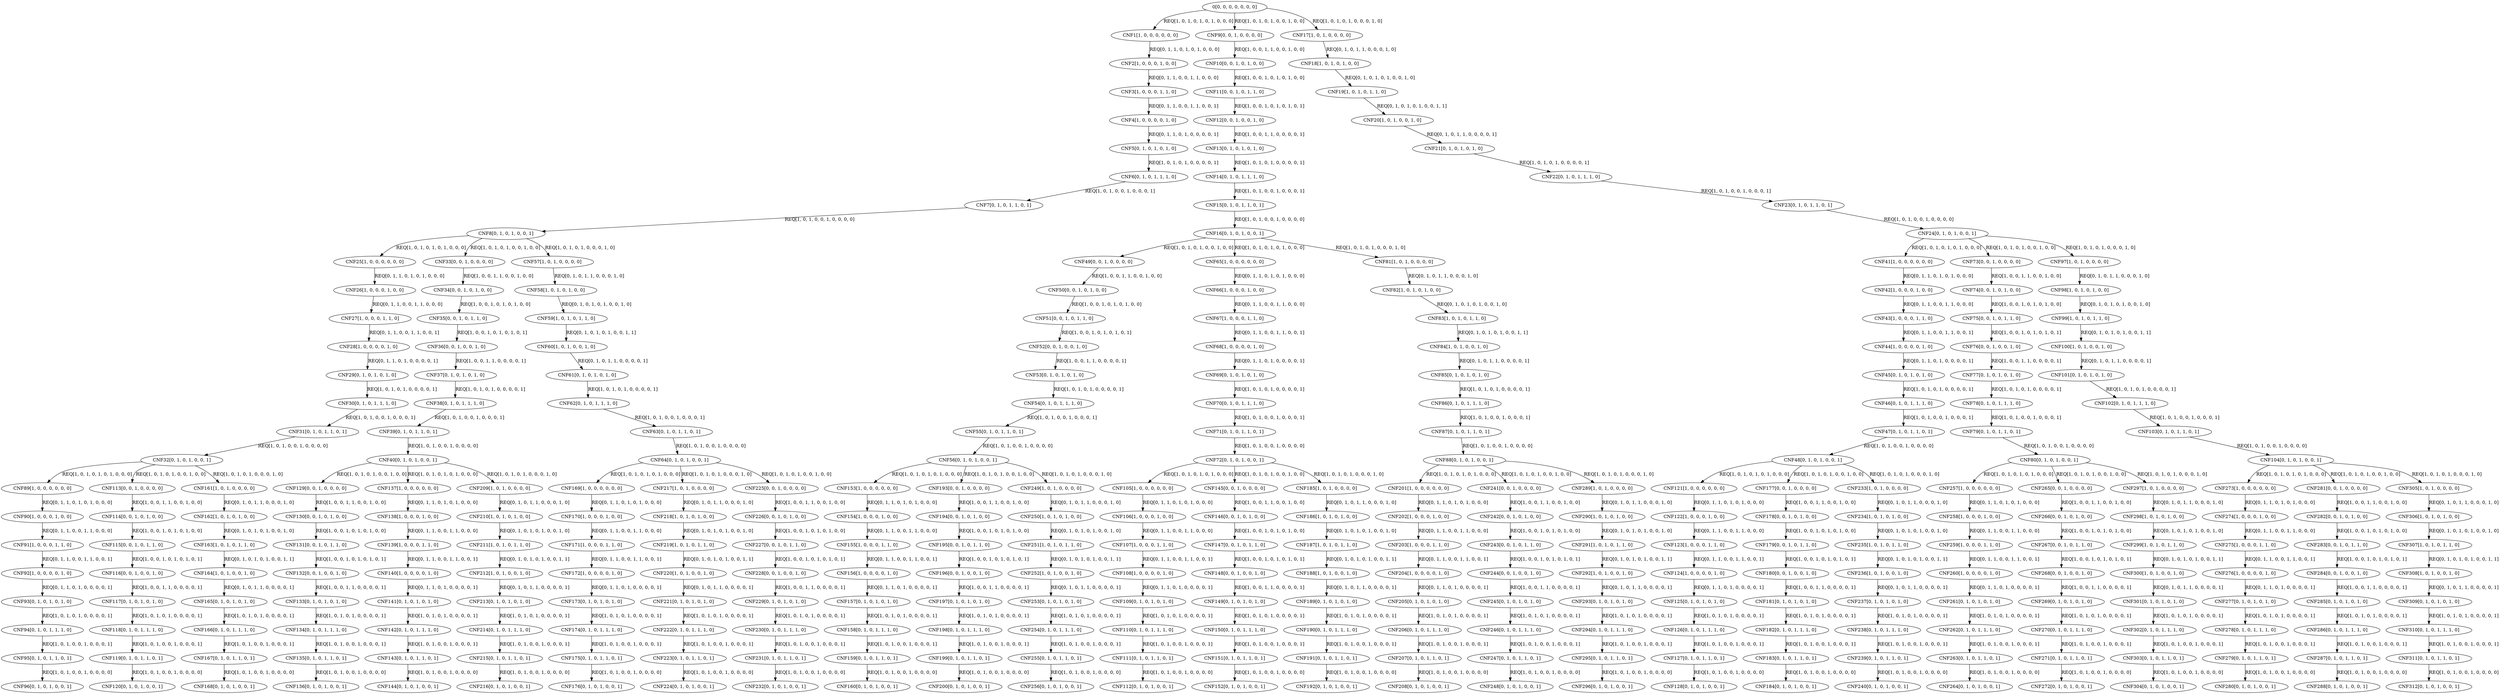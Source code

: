 digraph t {
root [label = "0[0, 0, 0, 0, 0, 0, 0]"];
CNF1 [label = "CNF1[1, 0, 0, 0, 0, 0, 0]"];
CNF2 [label = "CNF2[1, 0, 0, 0, 1, 0, 0]"];
CNF3 [label = "CNF3[1, 0, 0, 0, 1, 1, 0]"];
CNF4 [label = "CNF4[1, 0, 0, 0, 0, 1, 0]"];
CNF5 [label = "CNF5[0, 1, 0, 1, 0, 1, 0]"];
CNF6 [label = "CNF6[0, 1, 0, 1, 1, 1, 0]"];
CNF7 [label = "CNF7[0, 1, 0, 1, 1, 0, 1]"];
CNF8 [label = "CNF8[0, 1, 0, 1, 0, 0, 1]"];
CNF9 [label = "CNF9[0, 0, 1, 0, 0, 0, 0]"];
CNF10 [label = "CNF10[0, 0, 1, 0, 1, 0, 0]"];
CNF11 [label = "CNF11[0, 0, 1, 0, 1, 1, 0]"];
CNF12 [label = "CNF12[0, 0, 1, 0, 0, 1, 0]"];
CNF13 [label = "CNF13[0, 1, 0, 1, 0, 1, 0]"];
CNF14 [label = "CNF14[0, 1, 0, 1, 1, 1, 0]"];
CNF15 [label = "CNF15[0, 1, 0, 1, 1, 0, 1]"];
CNF16 [label = "CNF16[0, 1, 0, 1, 0, 0, 1]"];
CNF17 [label = "CNF17[1, 0, 1, 0, 0, 0, 0]"];
CNF18 [label = "CNF18[1, 0, 1, 0, 1, 0, 0]"];
CNF19 [label = "CNF19[1, 0, 1, 0, 1, 1, 0]"];
CNF20 [label = "CNF20[1, 0, 1, 0, 0, 1, 0]"];
CNF21 [label = "CNF21[0, 1, 0, 1, 0, 1, 0]"];
CNF22 [label = "CNF22[0, 1, 0, 1, 1, 1, 0]"];
CNF23 [label = "CNF23[0, 1, 0, 1, 1, 0, 1]"];
CNF24 [label = "CNF24[0, 1, 0, 1, 0, 0, 1]"];
CNF25 [label = "CNF25[1, 0, 0, 0, 0, 0, 0]"];
CNF26 [label = "CNF26[1, 0, 0, 0, 1, 0, 0]"];
CNF27 [label = "CNF27[1, 0, 0, 0, 1, 1, 0]"];
CNF28 [label = "CNF28[1, 0, 0, 0, 0, 1, 0]"];
CNF29 [label = "CNF29[0, 1, 0, 1, 0, 1, 0]"];
CNF30 [label = "CNF30[0, 1, 0, 1, 1, 1, 0]"];
CNF31 [label = "CNF31[0, 1, 0, 1, 1, 0, 1]"];
CNF32 [label = "CNF32[0, 1, 0, 1, 0, 0, 1]"];
CNF33 [label = "CNF33[0, 0, 1, 0, 0, 0, 0]"];
CNF34 [label = "CNF34[0, 0, 1, 0, 1, 0, 0]"];
CNF35 [label = "CNF35[0, 0, 1, 0, 1, 1, 0]"];
CNF36 [label = "CNF36[0, 0, 1, 0, 0, 1, 0]"];
CNF37 [label = "CNF37[0, 1, 0, 1, 0, 1, 0]"];
CNF38 [label = "CNF38[0, 1, 0, 1, 1, 1, 0]"];
CNF39 [label = "CNF39[0, 1, 0, 1, 1, 0, 1]"];
CNF40 [label = "CNF40[0, 1, 0, 1, 0, 0, 1]"];
CNF41 [label = "CNF41[1, 0, 0, 0, 0, 0, 0]"];
CNF42 [label = "CNF42[1, 0, 0, 0, 1, 0, 0]"];
CNF43 [label = "CNF43[1, 0, 0, 0, 1, 1, 0]"];
CNF44 [label = "CNF44[1, 0, 0, 0, 0, 1, 0]"];
CNF45 [label = "CNF45[0, 1, 0, 1, 0, 1, 0]"];
CNF46 [label = "CNF46[0, 1, 0, 1, 1, 1, 0]"];
CNF47 [label = "CNF47[0, 1, 0, 1, 1, 0, 1]"];
CNF48 [label = "CNF48[0, 1, 0, 1, 0, 0, 1]"];
CNF49 [label = "CNF49[0, 0, 1, 0, 0, 0, 0]"];
CNF50 [label = "CNF50[0, 0, 1, 0, 1, 0, 0]"];
CNF51 [label = "CNF51[0, 0, 1, 0, 1, 1, 0]"];
CNF52 [label = "CNF52[0, 0, 1, 0, 0, 1, 0]"];
CNF53 [label = "CNF53[0, 1, 0, 1, 0, 1, 0]"];
CNF54 [label = "CNF54[0, 1, 0, 1, 1, 1, 0]"];
CNF55 [label = "CNF55[0, 1, 0, 1, 1, 0, 1]"];
CNF56 [label = "CNF56[0, 1, 0, 1, 0, 0, 1]"];
CNF57 [label = "CNF57[1, 0, 1, 0, 0, 0, 0]"];
CNF58 [label = "CNF58[1, 0, 1, 0, 1, 0, 0]"];
CNF59 [label = "CNF59[1, 0, 1, 0, 1, 1, 0]"];
CNF60 [label = "CNF60[1, 0, 1, 0, 0, 1, 0]"];
CNF61 [label = "CNF61[0, 1, 0, 1, 0, 1, 0]"];
CNF62 [label = "CNF62[0, 1, 0, 1, 1, 1, 0]"];
CNF63 [label = "CNF63[0, 1, 0, 1, 1, 0, 1]"];
CNF64 [label = "CNF64[0, 1, 0, 1, 0, 0, 1]"];
CNF65 [label = "CNF65[1, 0, 0, 0, 0, 0, 0]"];
CNF66 [label = "CNF66[1, 0, 0, 0, 1, 0, 0]"];
CNF67 [label = "CNF67[1, 0, 0, 0, 1, 1, 0]"];
CNF68 [label = "CNF68[1, 0, 0, 0, 0, 1, 0]"];
CNF69 [label = "CNF69[0, 1, 0, 1, 0, 1, 0]"];
CNF70 [label = "CNF70[0, 1, 0, 1, 1, 1, 0]"];
CNF71 [label = "CNF71[0, 1, 0, 1, 1, 0, 1]"];
CNF72 [label = "CNF72[0, 1, 0, 1, 0, 0, 1]"];
CNF73 [label = "CNF73[0, 0, 1, 0, 0, 0, 0]"];
CNF74 [label = "CNF74[0, 0, 1, 0, 1, 0, 0]"];
CNF75 [label = "CNF75[0, 0, 1, 0, 1, 1, 0]"];
CNF76 [label = "CNF76[0, 0, 1, 0, 0, 1, 0]"];
CNF77 [label = "CNF77[0, 1, 0, 1, 0, 1, 0]"];
CNF78 [label = "CNF78[0, 1, 0, 1, 1, 1, 0]"];
CNF79 [label = "CNF79[0, 1, 0, 1, 1, 0, 1]"];
CNF80 [label = "CNF80[0, 1, 0, 1, 0, 0, 1]"];
CNF81 [label = "CNF81[1, 0, 1, 0, 0, 0, 0]"];
CNF82 [label = "CNF82[1, 0, 1, 0, 1, 0, 0]"];
CNF83 [label = "CNF83[1, 0, 1, 0, 1, 1, 0]"];
CNF84 [label = "CNF84[1, 0, 1, 0, 0, 1, 0]"];
CNF85 [label = "CNF85[0, 1, 0, 1, 0, 1, 0]"];
CNF86 [label = "CNF86[0, 1, 0, 1, 1, 1, 0]"];
CNF87 [label = "CNF87[0, 1, 0, 1, 1, 0, 1]"];
CNF88 [label = "CNF88[0, 1, 0, 1, 0, 0, 1]"];
CNF89 [label = "CNF89[1, 0, 0, 0, 0, 0, 0]"];
CNF90 [label = "CNF90[1, 0, 0, 0, 1, 0, 0]"];
CNF91 [label = "CNF91[1, 0, 0, 0, 1, 1, 0]"];
CNF92 [label = "CNF92[1, 0, 0, 0, 0, 1, 0]"];
CNF93 [label = "CNF93[0, 1, 0, 1, 0, 1, 0]"];
CNF94 [label = "CNF94[0, 1, 0, 1, 1, 1, 0]"];
CNF95 [label = "CNF95[0, 1, 0, 1, 1, 0, 1]"];
CNF96 [label = "CNF96[0, 1, 0, 1, 0, 0, 1]"];
CNF97 [label = "CNF97[1, 0, 1, 0, 0, 0, 0]"];
CNF98 [label = "CNF98[1, 0, 1, 0, 1, 0, 0]"];
CNF99 [label = "CNF99[1, 0, 1, 0, 1, 1, 0]"];
CNF100 [label = "CNF100[1, 0, 1, 0, 0, 1, 0]"];
CNF101 [label = "CNF101[0, 1, 0, 1, 0, 1, 0]"];
CNF102 [label = "CNF102[0, 1, 0, 1, 1, 1, 0]"];
CNF103 [label = "CNF103[0, 1, 0, 1, 1, 0, 1]"];
CNF104 [label = "CNF104[0, 1, 0, 1, 0, 0, 1]"];
CNF105 [label = "CNF105[1, 0, 0, 0, 0, 0, 0]"];
CNF106 [label = "CNF106[1, 0, 0, 0, 1, 0, 0]"];
CNF107 [label = "CNF107[1, 0, 0, 0, 1, 1, 0]"];
CNF108 [label = "CNF108[1, 0, 0, 0, 0, 1, 0]"];
CNF109 [label = "CNF109[0, 1, 0, 1, 0, 1, 0]"];
CNF110 [label = "CNF110[0, 1, 0, 1, 1, 1, 0]"];
CNF111 [label = "CNF111[0, 1, 0, 1, 1, 0, 1]"];
CNF112 [label = "CNF112[0, 1, 0, 1, 0, 0, 1]"];
CNF113 [label = "CNF113[0, 0, 1, 0, 0, 0, 0]"];
CNF114 [label = "CNF114[0, 0, 1, 0, 1, 0, 0]"];
CNF115 [label = "CNF115[0, 0, 1, 0, 1, 1, 0]"];
CNF116 [label = "CNF116[0, 0, 1, 0, 0, 1, 0]"];
CNF117 [label = "CNF117[0, 1, 0, 1, 0, 1, 0]"];
CNF118 [label = "CNF118[0, 1, 0, 1, 1, 1, 0]"];
CNF119 [label = "CNF119[0, 1, 0, 1, 1, 0, 1]"];
CNF120 [label = "CNF120[0, 1, 0, 1, 0, 0, 1]"];
CNF121 [label = "CNF121[1, 0, 0, 0, 0, 0, 0]"];
CNF122 [label = "CNF122[1, 0, 0, 0, 1, 0, 0]"];
CNF123 [label = "CNF123[1, 0, 0, 0, 1, 1, 0]"];
CNF124 [label = "CNF124[1, 0, 0, 0, 0, 1, 0]"];
CNF125 [label = "CNF125[0, 1, 0, 1, 0, 1, 0]"];
CNF126 [label = "CNF126[0, 1, 0, 1, 1, 1, 0]"];
CNF127 [label = "CNF127[0, 1, 0, 1, 1, 0, 1]"];
CNF128 [label = "CNF128[0, 1, 0, 1, 0, 0, 1]"];
CNF129 [label = "CNF129[0, 0, 1, 0, 0, 0, 0]"];
CNF130 [label = "CNF130[0, 0, 1, 0, 1, 0, 0]"];
CNF131 [label = "CNF131[0, 0, 1, 0, 1, 1, 0]"];
CNF132 [label = "CNF132[0, 0, 1, 0, 0, 1, 0]"];
CNF133 [label = "CNF133[0, 1, 0, 1, 0, 1, 0]"];
CNF134 [label = "CNF134[0, 1, 0, 1, 1, 1, 0]"];
CNF135 [label = "CNF135[0, 1, 0, 1, 1, 0, 1]"];
CNF136 [label = "CNF136[0, 1, 0, 1, 0, 0, 1]"];
CNF137 [label = "CNF137[1, 0, 0, 0, 0, 0, 0]"];
CNF138 [label = "CNF138[1, 0, 0, 0, 1, 0, 0]"];
CNF139 [label = "CNF139[1, 0, 0, 0, 1, 1, 0]"];
CNF140 [label = "CNF140[1, 0, 0, 0, 0, 1, 0]"];
CNF141 [label = "CNF141[0, 1, 0, 1, 0, 1, 0]"];
CNF142 [label = "CNF142[0, 1, 0, 1, 1, 1, 0]"];
CNF143 [label = "CNF143[0, 1, 0, 1, 1, 0, 1]"];
CNF144 [label = "CNF144[0, 1, 0, 1, 0, 0, 1]"];
CNF145 [label = "CNF145[0, 0, 1, 0, 0, 0, 0]"];
CNF146 [label = "CNF146[0, 0, 1, 0, 1, 0, 0]"];
CNF147 [label = "CNF147[0, 0, 1, 0, 1, 1, 0]"];
CNF148 [label = "CNF148[0, 0, 1, 0, 0, 1, 0]"];
CNF149 [label = "CNF149[0, 1, 0, 1, 0, 1, 0]"];
CNF150 [label = "CNF150[0, 1, 0, 1, 1, 1, 0]"];
CNF151 [label = "CNF151[0, 1, 0, 1, 1, 0, 1]"];
CNF152 [label = "CNF152[0, 1, 0, 1, 0, 0, 1]"];
CNF153 [label = "CNF153[1, 0, 0, 0, 0, 0, 0]"];
CNF154 [label = "CNF154[1, 0, 0, 0, 1, 0, 0]"];
CNF155 [label = "CNF155[1, 0, 0, 0, 1, 1, 0]"];
CNF156 [label = "CNF156[1, 0, 0, 0, 0, 1, 0]"];
CNF157 [label = "CNF157[0, 1, 0, 1, 0, 1, 0]"];
CNF158 [label = "CNF158[0, 1, 0, 1, 1, 1, 0]"];
CNF159 [label = "CNF159[0, 1, 0, 1, 1, 0, 1]"];
CNF160 [label = "CNF160[0, 1, 0, 1, 0, 0, 1]"];
CNF161 [label = "CNF161[1, 0, 1, 0, 0, 0, 0]"];
CNF162 [label = "CNF162[1, 0, 1, 0, 1, 0, 0]"];
CNF163 [label = "CNF163[1, 0, 1, 0, 1, 1, 0]"];
CNF164 [label = "CNF164[1, 0, 1, 0, 0, 1, 0]"];
CNF165 [label = "CNF165[0, 1, 0, 1, 0, 1, 0]"];
CNF166 [label = "CNF166[0, 1, 0, 1, 1, 1, 0]"];
CNF167 [label = "CNF167[0, 1, 0, 1, 1, 0, 1]"];
CNF168 [label = "CNF168[0, 1, 0, 1, 0, 0, 1]"];
CNF169 [label = "CNF169[1, 0, 0, 0, 0, 0, 0]"];
CNF170 [label = "CNF170[1, 0, 0, 0, 1, 0, 0]"];
CNF171 [label = "CNF171[1, 0, 0, 0, 1, 1, 0]"];
CNF172 [label = "CNF172[1, 0, 0, 0, 0, 1, 0]"];
CNF173 [label = "CNF173[0, 1, 0, 1, 0, 1, 0]"];
CNF174 [label = "CNF174[0, 1, 0, 1, 1, 1, 0]"];
CNF175 [label = "CNF175[0, 1, 0, 1, 1, 0, 1]"];
CNF176 [label = "CNF176[0, 1, 0, 1, 0, 0, 1]"];
CNF177 [label = "CNF177[0, 0, 1, 0, 0, 0, 0]"];
CNF178 [label = "CNF178[0, 0, 1, 0, 1, 0, 0]"];
CNF179 [label = "CNF179[0, 0, 1, 0, 1, 1, 0]"];
CNF180 [label = "CNF180[0, 0, 1, 0, 0, 1, 0]"];
CNF181 [label = "CNF181[0, 1, 0, 1, 0, 1, 0]"];
CNF182 [label = "CNF182[0, 1, 0, 1, 1, 1, 0]"];
CNF183 [label = "CNF183[0, 1, 0, 1, 1, 0, 1]"];
CNF184 [label = "CNF184[0, 1, 0, 1, 0, 0, 1]"];
CNF185 [label = "CNF185[1, 0, 1, 0, 0, 0, 0]"];
CNF186 [label = "CNF186[1, 0, 1, 0, 1, 0, 0]"];
CNF187 [label = "CNF187[1, 0, 1, 0, 1, 1, 0]"];
CNF188 [label = "CNF188[1, 0, 1, 0, 0, 1, 0]"];
CNF189 [label = "CNF189[0, 1, 0, 1, 0, 1, 0]"];
CNF190 [label = "CNF190[0, 1, 0, 1, 1, 1, 0]"];
CNF191 [label = "CNF191[0, 1, 0, 1, 1, 0, 1]"];
CNF192 [label = "CNF192[0, 1, 0, 1, 0, 0, 1]"];
CNF193 [label = "CNF193[0, 0, 1, 0, 0, 0, 0]"];
CNF194 [label = "CNF194[0, 0, 1, 0, 1, 0, 0]"];
CNF195 [label = "CNF195[0, 0, 1, 0, 1, 1, 0]"];
CNF196 [label = "CNF196[0, 0, 1, 0, 0, 1, 0]"];
CNF197 [label = "CNF197[0, 1, 0, 1, 0, 1, 0]"];
CNF198 [label = "CNF198[0, 1, 0, 1, 1, 1, 0]"];
CNF199 [label = "CNF199[0, 1, 0, 1, 1, 0, 1]"];
CNF200 [label = "CNF200[0, 1, 0, 1, 0, 0, 1]"];
CNF201 [label = "CNF201[1, 0, 0, 0, 0, 0, 0]"];
CNF202 [label = "CNF202[1, 0, 0, 0, 1, 0, 0]"];
CNF203 [label = "CNF203[1, 0, 0, 0, 1, 1, 0]"];
CNF204 [label = "CNF204[1, 0, 0, 0, 0, 1, 0]"];
CNF205 [label = "CNF205[0, 1, 0, 1, 0, 1, 0]"];
CNF206 [label = "CNF206[0, 1, 0, 1, 1, 1, 0]"];
CNF207 [label = "CNF207[0, 1, 0, 1, 1, 0, 1]"];
CNF208 [label = "CNF208[0, 1, 0, 1, 0, 0, 1]"];
CNF209 [label = "CNF209[1, 0, 1, 0, 0, 0, 0]"];
CNF210 [label = "CNF210[1, 0, 1, 0, 1, 0, 0]"];
CNF211 [label = "CNF211[1, 0, 1, 0, 1, 1, 0]"];
CNF212 [label = "CNF212[1, 0, 1, 0, 0, 1, 0]"];
CNF213 [label = "CNF213[0, 1, 0, 1, 0, 1, 0]"];
CNF214 [label = "CNF214[0, 1, 0, 1, 1, 1, 0]"];
CNF215 [label = "CNF215[0, 1, 0, 1, 1, 0, 1]"];
CNF216 [label = "CNF216[0, 1, 0, 1, 0, 0, 1]"];
CNF217 [label = "CNF217[1, 0, 1, 0, 0, 0, 0]"];
CNF218 [label = "CNF218[1, 0, 1, 0, 1, 0, 0]"];
CNF219 [label = "CNF219[1, 0, 1, 0, 1, 1, 0]"];
CNF220 [label = "CNF220[1, 0, 1, 0, 0, 1, 0]"];
CNF221 [label = "CNF221[0, 1, 0, 1, 0, 1, 0]"];
CNF222 [label = "CNF222[0, 1, 0, 1, 1, 1, 0]"];
CNF223 [label = "CNF223[0, 1, 0, 1, 1, 0, 1]"];
CNF224 [label = "CNF224[0, 1, 0, 1, 0, 0, 1]"];
CNF225 [label = "CNF225[0, 0, 1, 0, 0, 0, 0]"];
CNF226 [label = "CNF226[0, 0, 1, 0, 1, 0, 0]"];
CNF227 [label = "CNF227[0, 0, 1, 0, 1, 1, 0]"];
CNF228 [label = "CNF228[0, 0, 1, 0, 0, 1, 0]"];
CNF229 [label = "CNF229[0, 1, 0, 1, 0, 1, 0]"];
CNF230 [label = "CNF230[0, 1, 0, 1, 1, 1, 0]"];
CNF231 [label = "CNF231[0, 1, 0, 1, 1, 0, 1]"];
CNF232 [label = "CNF232[0, 1, 0, 1, 0, 0, 1]"];
CNF233 [label = "CNF233[1, 0, 1, 0, 0, 0, 0]"];
CNF234 [label = "CNF234[1, 0, 1, 0, 1, 0, 0]"];
CNF235 [label = "CNF235[1, 0, 1, 0, 1, 1, 0]"];
CNF236 [label = "CNF236[1, 0, 1, 0, 0, 1, 0]"];
CNF237 [label = "CNF237[0, 1, 0, 1, 0, 1, 0]"];
CNF238 [label = "CNF238[0, 1, 0, 1, 1, 1, 0]"];
CNF239 [label = "CNF239[0, 1, 0, 1, 1, 0, 1]"];
CNF240 [label = "CNF240[0, 1, 0, 1, 0, 0, 1]"];
CNF241 [label = "CNF241[0, 0, 1, 0, 0, 0, 0]"];
CNF242 [label = "CNF242[0, 0, 1, 0, 1, 0, 0]"];
CNF243 [label = "CNF243[0, 0, 1, 0, 1, 1, 0]"];
CNF244 [label = "CNF244[0, 0, 1, 0, 0, 1, 0]"];
CNF245 [label = "CNF245[0, 1, 0, 1, 0, 1, 0]"];
CNF246 [label = "CNF246[0, 1, 0, 1, 1, 1, 0]"];
CNF247 [label = "CNF247[0, 1, 0, 1, 1, 0, 1]"];
CNF248 [label = "CNF248[0, 1, 0, 1, 0, 0, 1]"];
CNF249 [label = "CNF249[1, 0, 1, 0, 0, 0, 0]"];
CNF250 [label = "CNF250[1, 0, 1, 0, 1, 0, 0]"];
CNF251 [label = "CNF251[1, 0, 1, 0, 1, 1, 0]"];
CNF252 [label = "CNF252[1, 0, 1, 0, 0, 1, 0]"];
CNF253 [label = "CNF253[0, 1, 0, 1, 0, 1, 0]"];
CNF254 [label = "CNF254[0, 1, 0, 1, 1, 1, 0]"];
CNF255 [label = "CNF255[0, 1, 0, 1, 1, 0, 1]"];
CNF256 [label = "CNF256[0, 1, 0, 1, 0, 0, 1]"];
CNF257 [label = "CNF257[1, 0, 0, 0, 0, 0, 0]"];
CNF258 [label = "CNF258[1, 0, 0, 0, 1, 0, 0]"];
CNF259 [label = "CNF259[1, 0, 0, 0, 1, 1, 0]"];
CNF260 [label = "CNF260[1, 0, 0, 0, 0, 1, 0]"];
CNF261 [label = "CNF261[0, 1, 0, 1, 0, 1, 0]"];
CNF262 [label = "CNF262[0, 1, 0, 1, 1, 1, 0]"];
CNF263 [label = "CNF263[0, 1, 0, 1, 1, 0, 1]"];
CNF264 [label = "CNF264[0, 1, 0, 1, 0, 0, 1]"];
CNF265 [label = "CNF265[0, 0, 1, 0, 0, 0, 0]"];
CNF266 [label = "CNF266[0, 0, 1, 0, 1, 0, 0]"];
CNF267 [label = "CNF267[0, 0, 1, 0, 1, 1, 0]"];
CNF268 [label = "CNF268[0, 0, 1, 0, 0, 1, 0]"];
CNF269 [label = "CNF269[0, 1, 0, 1, 0, 1, 0]"];
CNF270 [label = "CNF270[0, 1, 0, 1, 1, 1, 0]"];
CNF271 [label = "CNF271[0, 1, 0, 1, 1, 0, 1]"];
CNF272 [label = "CNF272[0, 1, 0, 1, 0, 0, 1]"];
CNF273 [label = "CNF273[1, 0, 0, 0, 0, 0, 0]"];
CNF274 [label = "CNF274[1, 0, 0, 0, 1, 0, 0]"];
CNF275 [label = "CNF275[1, 0, 0, 0, 1, 1, 0]"];
CNF276 [label = "CNF276[1, 0, 0, 0, 0, 1, 0]"];
CNF277 [label = "CNF277[0, 1, 0, 1, 0, 1, 0]"];
CNF278 [label = "CNF278[0, 1, 0, 1, 1, 1, 0]"];
CNF279 [label = "CNF279[0, 1, 0, 1, 1, 0, 1]"];
CNF280 [label = "CNF280[0, 1, 0, 1, 0, 0, 1]"];
CNF281 [label = "CNF281[0, 0, 1, 0, 0, 0, 0]"];
CNF282 [label = "CNF282[0, 0, 1, 0, 1, 0, 0]"];
CNF283 [label = "CNF283[0, 0, 1, 0, 1, 1, 0]"];
CNF284 [label = "CNF284[0, 0, 1, 0, 0, 1, 0]"];
CNF285 [label = "CNF285[0, 1, 0, 1, 0, 1, 0]"];
CNF286 [label = "CNF286[0, 1, 0, 1, 1, 1, 0]"];
CNF287 [label = "CNF287[0, 1, 0, 1, 1, 0, 1]"];
CNF288 [label = "CNF288[0, 1, 0, 1, 0, 0, 1]"];
CNF289 [label = "CNF289[1, 0, 1, 0, 0, 0, 0]"];
CNF290 [label = "CNF290[1, 0, 1, 0, 1, 0, 0]"];
CNF291 [label = "CNF291[1, 0, 1, 0, 1, 1, 0]"];
CNF292 [label = "CNF292[1, 0, 1, 0, 0, 1, 0]"];
CNF293 [label = "CNF293[0, 1, 0, 1, 0, 1, 0]"];
CNF294 [label = "CNF294[0, 1, 0, 1, 1, 1, 0]"];
CNF295 [label = "CNF295[0, 1, 0, 1, 1, 0, 1]"];
CNF296 [label = "CNF296[0, 1, 0, 1, 0, 0, 1]"];
CNF297 [label = "CNF297[1, 0, 1, 0, 0, 0, 0]"];
CNF298 [label = "CNF298[1, 0, 1, 0, 1, 0, 0]"];
CNF299 [label = "CNF299[1, 0, 1, 0, 1, 1, 0]"];
CNF300 [label = "CNF300[1, 0, 1, 0, 0, 1, 0]"];
CNF301 [label = "CNF301[0, 1, 0, 1, 0, 1, 0]"];
CNF302 [label = "CNF302[0, 1, 0, 1, 1, 1, 0]"];
CNF303 [label = "CNF303[0, 1, 0, 1, 1, 0, 1]"];
CNF304 [label = "CNF304[0, 1, 0, 1, 0, 0, 1]"];
CNF305 [label = "CNF305[1, 0, 1, 0, 0, 0, 0]"];
CNF306 [label = "CNF306[1, 0, 1, 0, 1, 0, 0]"];
CNF307 [label = "CNF307[1, 0, 1, 0, 1, 1, 0]"];
CNF308 [label = "CNF308[1, 0, 1, 0, 0, 1, 0]"];
CNF309 [label = "CNF309[0, 1, 0, 1, 0, 1, 0]"];
CNF310 [label = "CNF310[0, 1, 0, 1, 1, 1, 0]"];
CNF311 [label = "CNF311[0, 1, 0, 1, 1, 0, 1]"];
CNF312 [label = "CNF312[0, 1, 0, 1, 0, 0, 1]"];
root -> CNF1 [label = "REQ[1, 0, 1, 0, 1, 0, 1, 0, 0, 0]"];
CNF1 -> CNF2 [label = "REQ[0, 1, 1, 0, 1, 0, 1, 0, 0, 0]"];
CNF2 -> CNF3 [label = "REQ[0, 1, 1, 0, 0, 1, 1, 0, 0, 0]"];
CNF3 -> CNF4 [label = "REQ[0, 1, 1, 0, 0, 1, 1, 0, 0, 1]"];
CNF4 -> CNF5 [label = "REQ[0, 1, 1, 0, 1, 0, 0, 0, 0, 1]"];
CNF5 -> CNF6 [label = "REQ[1, 0, 1, 0, 1, 0, 0, 0, 0, 1]"];
CNF6 -> CNF7 [label = "REQ[1, 0, 1, 0, 0, 1, 0, 0, 0, 1]"];
CNF7 -> CNF8 [label = "REQ[1, 0, 1, 0, 0, 1, 0, 0, 0, 0]"];
root -> CNF9 [label = "REQ[1, 0, 1, 0, 1, 0, 0, 1, 0, 0]"];
CNF9 -> CNF10 [label = "REQ[1, 0, 0, 1, 1, 0, 0, 1, 0, 0]"];
CNF10 -> CNF11 [label = "REQ[1, 0, 0, 1, 0, 1, 0, 1, 0, 0]"];
CNF11 -> CNF12 [label = "REQ[1, 0, 0, 1, 0, 1, 0, 1, 0, 1]"];
CNF12 -> CNF13 [label = "REQ[1, 0, 0, 1, 1, 0, 0, 0, 0, 1]"];
CNF13 -> CNF14 [label = "REQ[1, 0, 1, 0, 1, 0, 0, 0, 0, 1]"];
CNF14 -> CNF15 [label = "REQ[1, 0, 1, 0, 0, 1, 0, 0, 0, 1]"];
CNF15 -> CNF16 [label = "REQ[1, 0, 1, 0, 0, 1, 0, 0, 0, 0]"];
root -> CNF17 [label = "REQ[1, 0, 1, 0, 1, 0, 0, 0, 1, 0]"];
CNF17 -> CNF18 [label = "REQ[0, 1, 0, 1, 1, 0, 0, 0, 1, 0]"];
CNF18 -> CNF19 [label = "REQ[0, 1, 0, 1, 0, 1, 0, 0, 1, 0]"];
CNF19 -> CNF20 [label = "REQ[0, 1, 0, 1, 0, 1, 0, 0, 1, 1]"];
CNF20 -> CNF21 [label = "REQ[0, 1, 0, 1, 1, 0, 0, 0, 0, 1]"];
CNF21 -> CNF22 [label = "REQ[1, 0, 1, 0, 1, 0, 0, 0, 0, 1]"];
CNF22 -> CNF23 [label = "REQ[1, 0, 1, 0, 0, 1, 0, 0, 0, 1]"];
CNF23 -> CNF24 [label = "REQ[1, 0, 1, 0, 0, 1, 0, 0, 0, 0]"];
CNF8 -> CNF25 [label = "REQ[1, 0, 1, 0, 1, 0, 1, 0, 0, 0]"];
CNF25 -> CNF26 [label = "REQ[0, 1, 1, 0, 1, 0, 1, 0, 0, 0]"];
CNF26 -> CNF27 [label = "REQ[0, 1, 1, 0, 0, 1, 1, 0, 0, 0]"];
CNF27 -> CNF28 [label = "REQ[0, 1, 1, 0, 0, 1, 1, 0, 0, 1]"];
CNF28 -> CNF29 [label = "REQ[0, 1, 1, 0, 1, 0, 0, 0, 0, 1]"];
CNF29 -> CNF30 [label = "REQ[1, 0, 1, 0, 1, 0, 0, 0, 0, 1]"];
CNF30 -> CNF31 [label = "REQ[1, 0, 1, 0, 0, 1, 0, 0, 0, 1]"];
CNF31 -> CNF32 [label = "REQ[1, 0, 1, 0, 0, 1, 0, 0, 0, 0]"];
CNF8 -> CNF33 [label = "REQ[1, 0, 1, 0, 1, 0, 0, 1, 0, 0]"];
CNF33 -> CNF34 [label = "REQ[1, 0, 0, 1, 1, 0, 0, 1, 0, 0]"];
CNF34 -> CNF35 [label = "REQ[1, 0, 0, 1, 0, 1, 0, 1, 0, 0]"];
CNF35 -> CNF36 [label = "REQ[1, 0, 0, 1, 0, 1, 0, 1, 0, 1]"];
CNF36 -> CNF37 [label = "REQ[1, 0, 0, 1, 1, 0, 0, 0, 0, 1]"];
CNF37 -> CNF38 [label = "REQ[1, 0, 1, 0, 1, 0, 0, 0, 0, 1]"];
CNF38 -> CNF39 [label = "REQ[1, 0, 1, 0, 0, 1, 0, 0, 0, 1]"];
CNF39 -> CNF40 [label = "REQ[1, 0, 1, 0, 0, 1, 0, 0, 0, 0]"];
CNF24 -> CNF41 [label = "REQ[1, 0, 1, 0, 1, 0, 1, 0, 0, 0]"];
CNF41 -> CNF42 [label = "REQ[0, 1, 1, 0, 1, 0, 1, 0, 0, 0]"];
CNF42 -> CNF43 [label = "REQ[0, 1, 1, 0, 0, 1, 1, 0, 0, 0]"];
CNF43 -> CNF44 [label = "REQ[0, 1, 1, 0, 0, 1, 1, 0, 0, 1]"];
CNF44 -> CNF45 [label = "REQ[0, 1, 1, 0, 1, 0, 0, 0, 0, 1]"];
CNF45 -> CNF46 [label = "REQ[1, 0, 1, 0, 1, 0, 0, 0, 0, 1]"];
CNF46 -> CNF47 [label = "REQ[1, 0, 1, 0, 0, 1, 0, 0, 0, 1]"];
CNF47 -> CNF48 [label = "REQ[1, 0, 1, 0, 0, 1, 0, 0, 0, 0]"];
CNF16 -> CNF49 [label = "REQ[1, 0, 1, 0, 1, 0, 0, 1, 0, 0]"];
CNF49 -> CNF50 [label = "REQ[1, 0, 0, 1, 1, 0, 0, 1, 0, 0]"];
CNF50 -> CNF51 [label = "REQ[1, 0, 0, 1, 0, 1, 0, 1, 0, 0]"];
CNF51 -> CNF52 [label = "REQ[1, 0, 0, 1, 0, 1, 0, 1, 0, 1]"];
CNF52 -> CNF53 [label = "REQ[1, 0, 0, 1, 1, 0, 0, 0, 0, 1]"];
CNF53 -> CNF54 [label = "REQ[1, 0, 1, 0, 1, 0, 0, 0, 0, 1]"];
CNF54 -> CNF55 [label = "REQ[1, 0, 1, 0, 0, 1, 0, 0, 0, 1]"];
CNF55 -> CNF56 [label = "REQ[1, 0, 1, 0, 0, 1, 0, 0, 0, 0]"];
CNF8 -> CNF57 [label = "REQ[1, 0, 1, 0, 1, 0, 0, 0, 1, 0]"];
CNF57 -> CNF58 [label = "REQ[0, 1, 0, 1, 1, 0, 0, 0, 1, 0]"];
CNF58 -> CNF59 [label = "REQ[0, 1, 0, 1, 0, 1, 0, 0, 1, 0]"];
CNF59 -> CNF60 [label = "REQ[0, 1, 0, 1, 0, 1, 0, 0, 1, 1]"];
CNF60 -> CNF61 [label = "REQ[0, 1, 0, 1, 1, 0, 0, 0, 0, 1]"];
CNF61 -> CNF62 [label = "REQ[1, 0, 1, 0, 1, 0, 0, 0, 0, 1]"];
CNF62 -> CNF63 [label = "REQ[1, 0, 1, 0, 0, 1, 0, 0, 0, 1]"];
CNF63 -> CNF64 [label = "REQ[1, 0, 1, 0, 0, 1, 0, 0, 0, 0]"];
CNF16 -> CNF65 [label = "REQ[1, 0, 1, 0, 1, 0, 1, 0, 0, 0]"];
CNF65 -> CNF66 [label = "REQ[0, 1, 1, 0, 1, 0, 1, 0, 0, 0]"];
CNF66 -> CNF67 [label = "REQ[0, 1, 1, 0, 0, 1, 1, 0, 0, 0]"];
CNF67 -> CNF68 [label = "REQ[0, 1, 1, 0, 0, 1, 1, 0, 0, 1]"];
CNF68 -> CNF69 [label = "REQ[0, 1, 1, 0, 1, 0, 0, 0, 0, 1]"];
CNF69 -> CNF70 [label = "REQ[1, 0, 1, 0, 1, 0, 0, 0, 0, 1]"];
CNF70 -> CNF71 [label = "REQ[1, 0, 1, 0, 0, 1, 0, 0, 0, 1]"];
CNF71 -> CNF72 [label = "REQ[1, 0, 1, 0, 0, 1, 0, 0, 0, 0]"];
CNF24 -> CNF73 [label = "REQ[1, 0, 1, 0, 1, 0, 0, 1, 0, 0]"];
CNF73 -> CNF74 [label = "REQ[1, 0, 0, 1, 1, 0, 0, 1, 0, 0]"];
CNF74 -> CNF75 [label = "REQ[1, 0, 0, 1, 0, 1, 0, 1, 0, 0]"];
CNF75 -> CNF76 [label = "REQ[1, 0, 0, 1, 0, 1, 0, 1, 0, 1]"];
CNF76 -> CNF77 [label = "REQ[1, 0, 0, 1, 1, 0, 0, 0, 0, 1]"];
CNF77 -> CNF78 [label = "REQ[1, 0, 1, 0, 1, 0, 0, 0, 0, 1]"];
CNF78 -> CNF79 [label = "REQ[1, 0, 1, 0, 0, 1, 0, 0, 0, 1]"];
CNF79 -> CNF80 [label = "REQ[1, 0, 1, 0, 0, 1, 0, 0, 0, 0]"];
CNF16 -> CNF81 [label = "REQ[1, 0, 1, 0, 1, 0, 0, 0, 1, 0]"];
CNF81 -> CNF82 [label = "REQ[0, 1, 0, 1, 1, 0, 0, 0, 1, 0]"];
CNF82 -> CNF83 [label = "REQ[0, 1, 0, 1, 0, 1, 0, 0, 1, 0]"];
CNF83 -> CNF84 [label = "REQ[0, 1, 0, 1, 0, 1, 0, 0, 1, 1]"];
CNF84 -> CNF85 [label = "REQ[0, 1, 0, 1, 1, 0, 0, 0, 0, 1]"];
CNF85 -> CNF86 [label = "REQ[1, 0, 1, 0, 1, 0, 0, 0, 0, 1]"];
CNF86 -> CNF87 [label = "REQ[1, 0, 1, 0, 0, 1, 0, 0, 0, 1]"];
CNF87 -> CNF88 [label = "REQ[1, 0, 1, 0, 0, 1, 0, 0, 0, 0]"];
CNF32 -> CNF89 [label = "REQ[1, 0, 1, 0, 1, 0, 1, 0, 0, 0]"];
CNF89 -> CNF90 [label = "REQ[0, 1, 1, 0, 1, 0, 1, 0, 0, 0]"];
CNF90 -> CNF91 [label = "REQ[0, 1, 1, 0, 0, 1, 1, 0, 0, 0]"];
CNF91 -> CNF92 [label = "REQ[0, 1, 1, 0, 0, 1, 1, 0, 0, 1]"];
CNF92 -> CNF93 [label = "REQ[0, 1, 1, 0, 1, 0, 0, 0, 0, 1]"];
CNF93 -> CNF94 [label = "REQ[1, 0, 1, 0, 1, 0, 0, 0, 0, 1]"];
CNF94 -> CNF95 [label = "REQ[1, 0, 1, 0, 0, 1, 0, 0, 0, 1]"];
CNF95 -> CNF96 [label = "REQ[1, 0, 1, 0, 0, 1, 0, 0, 0, 0]"];
CNF24 -> CNF97 [label = "REQ[1, 0, 1, 0, 1, 0, 0, 0, 1, 0]"];
CNF97 -> CNF98 [label = "REQ[0, 1, 0, 1, 1, 0, 0, 0, 1, 0]"];
CNF98 -> CNF99 [label = "REQ[0, 1, 0, 1, 0, 1, 0, 0, 1, 0]"];
CNF99 -> CNF100 [label = "REQ[0, 1, 0, 1, 0, 1, 0, 0, 1, 1]"];
CNF100 -> CNF101 [label = "REQ[0, 1, 0, 1, 1, 0, 0, 0, 0, 1]"];
CNF101 -> CNF102 [label = "REQ[1, 0, 1, 0, 1, 0, 0, 0, 0, 1]"];
CNF102 -> CNF103 [label = "REQ[1, 0, 1, 0, 0, 1, 0, 0, 0, 1]"];
CNF103 -> CNF104 [label = "REQ[1, 0, 1, 0, 0, 1, 0, 0, 0, 0]"];
CNF72 -> CNF105 [label = "REQ[1, 0, 1, 0, 1, 0, 1, 0, 0, 0]"];
CNF105 -> CNF106 [label = "REQ[0, 1, 1, 0, 1, 0, 1, 0, 0, 0]"];
CNF106 -> CNF107 [label = "REQ[0, 1, 1, 0, 0, 1, 1, 0, 0, 0]"];
CNF107 -> CNF108 [label = "REQ[0, 1, 1, 0, 0, 1, 1, 0, 0, 1]"];
CNF108 -> CNF109 [label = "REQ[0, 1, 1, 0, 1, 0, 0, 0, 0, 1]"];
CNF109 -> CNF110 [label = "REQ[1, 0, 1, 0, 1, 0, 0, 0, 0, 1]"];
CNF110 -> CNF111 [label = "REQ[1, 0, 1, 0, 0, 1, 0, 0, 0, 1]"];
CNF111 -> CNF112 [label = "REQ[1, 0, 1, 0, 0, 1, 0, 0, 0, 0]"];
CNF32 -> CNF113 [label = "REQ[1, 0, 1, 0, 1, 0, 0, 1, 0, 0]"];
CNF113 -> CNF114 [label = "REQ[1, 0, 0, 1, 1, 0, 0, 1, 0, 0]"];
CNF114 -> CNF115 [label = "REQ[1, 0, 0, 1, 0, 1, 0, 1, 0, 0]"];
CNF115 -> CNF116 [label = "REQ[1, 0, 0, 1, 0, 1, 0, 1, 0, 1]"];
CNF116 -> CNF117 [label = "REQ[1, 0, 0, 1, 1, 0, 0, 0, 0, 1]"];
CNF117 -> CNF118 [label = "REQ[1, 0, 1, 0, 1, 0, 0, 0, 0, 1]"];
CNF118 -> CNF119 [label = "REQ[1, 0, 1, 0, 0, 1, 0, 0, 0, 1]"];
CNF119 -> CNF120 [label = "REQ[1, 0, 1, 0, 0, 1, 0, 0, 0, 0]"];
CNF48 -> CNF121 [label = "REQ[1, 0, 1, 0, 1, 0, 1, 0, 0, 0]"];
CNF121 -> CNF122 [label = "REQ[0, 1, 1, 0, 1, 0, 1, 0, 0, 0]"];
CNF122 -> CNF123 [label = "REQ[0, 1, 1, 0, 0, 1, 1, 0, 0, 0]"];
CNF123 -> CNF124 [label = "REQ[0, 1, 1, 0, 0, 1, 1, 0, 0, 1]"];
CNF124 -> CNF125 [label = "REQ[0, 1, 1, 0, 1, 0, 0, 0, 0, 1]"];
CNF125 -> CNF126 [label = "REQ[1, 0, 1, 0, 1, 0, 0, 0, 0, 1]"];
CNF126 -> CNF127 [label = "REQ[1, 0, 1, 0, 0, 1, 0, 0, 0, 1]"];
CNF127 -> CNF128 [label = "REQ[1, 0, 1, 0, 0, 1, 0, 0, 0, 0]"];
CNF40 -> CNF129 [label = "REQ[1, 0, 1, 0, 1, 0, 0, 1, 0, 0]"];
CNF129 -> CNF130 [label = "REQ[1, 0, 0, 1, 1, 0, 0, 1, 0, 0]"];
CNF130 -> CNF131 [label = "REQ[1, 0, 0, 1, 0, 1, 0, 1, 0, 0]"];
CNF131 -> CNF132 [label = "REQ[1, 0, 0, 1, 0, 1, 0, 1, 0, 1]"];
CNF132 -> CNF133 [label = "REQ[1, 0, 0, 1, 1, 0, 0, 0, 0, 1]"];
CNF133 -> CNF134 [label = "REQ[1, 0, 1, 0, 1, 0, 0, 0, 0, 1]"];
CNF134 -> CNF135 [label = "REQ[1, 0, 1, 0, 0, 1, 0, 0, 0, 1]"];
CNF135 -> CNF136 [label = "REQ[1, 0, 1, 0, 0, 1, 0, 0, 0, 0]"];
CNF40 -> CNF137 [label = "REQ[1, 0, 1, 0, 1, 0, 1, 0, 0, 0]"];
CNF137 -> CNF138 [label = "REQ[0, 1, 1, 0, 1, 0, 1, 0, 0, 0]"];
CNF138 -> CNF139 [label = "REQ[0, 1, 1, 0, 0, 1, 1, 0, 0, 0]"];
CNF139 -> CNF140 [label = "REQ[0, 1, 1, 0, 0, 1, 1, 0, 0, 1]"];
CNF140 -> CNF141 [label = "REQ[0, 1, 1, 0, 1, 0, 0, 0, 0, 1]"];
CNF141 -> CNF142 [label = "REQ[1, 0, 1, 0, 1, 0, 0, 0, 0, 1]"];
CNF142 -> CNF143 [label = "REQ[1, 0, 1, 0, 0, 1, 0, 0, 0, 1]"];
CNF143 -> CNF144 [label = "REQ[1, 0, 1, 0, 0, 1, 0, 0, 0, 0]"];
CNF72 -> CNF145 [label = "REQ[1, 0, 1, 0, 1, 0, 0, 1, 0, 0]"];
CNF145 -> CNF146 [label = "REQ[1, 0, 0, 1, 1, 0, 0, 1, 0, 0]"];
CNF146 -> CNF147 [label = "REQ[1, 0, 0, 1, 0, 1, 0, 1, 0, 0]"];
CNF147 -> CNF148 [label = "REQ[1, 0, 0, 1, 0, 1, 0, 1, 0, 1]"];
CNF148 -> CNF149 [label = "REQ[1, 0, 0, 1, 1, 0, 0, 0, 0, 1]"];
CNF149 -> CNF150 [label = "REQ[1, 0, 1, 0, 1, 0, 0, 0, 0, 1]"];
CNF150 -> CNF151 [label = "REQ[1, 0, 1, 0, 0, 1, 0, 0, 0, 1]"];
CNF151 -> CNF152 [label = "REQ[1, 0, 1, 0, 0, 1, 0, 0, 0, 0]"];
CNF56 -> CNF153 [label = "REQ[1, 0, 1, 0, 1, 0, 1, 0, 0, 0]"];
CNF153 -> CNF154 [label = "REQ[0, 1, 1, 0, 1, 0, 1, 0, 0, 0]"];
CNF154 -> CNF155 [label = "REQ[0, 1, 1, 0, 0, 1, 1, 0, 0, 0]"];
CNF155 -> CNF156 [label = "REQ[0, 1, 1, 0, 0, 1, 1, 0, 0, 1]"];
CNF156 -> CNF157 [label = "REQ[0, 1, 1, 0, 1, 0, 0, 0, 0, 1]"];
CNF157 -> CNF158 [label = "REQ[1, 0, 1, 0, 1, 0, 0, 0, 0, 1]"];
CNF158 -> CNF159 [label = "REQ[1, 0, 1, 0, 0, 1, 0, 0, 0, 1]"];
CNF159 -> CNF160 [label = "REQ[1, 0, 1, 0, 0, 1, 0, 0, 0, 0]"];
CNF32 -> CNF161 [label = "REQ[1, 0, 1, 0, 1, 0, 0, 0, 1, 0]"];
CNF161 -> CNF162 [label = "REQ[0, 1, 0, 1, 1, 0, 0, 0, 1, 0]"];
CNF162 -> CNF163 [label = "REQ[0, 1, 0, 1, 0, 1, 0, 0, 1, 0]"];
CNF163 -> CNF164 [label = "REQ[0, 1, 0, 1, 0, 1, 0, 0, 1, 1]"];
CNF164 -> CNF165 [label = "REQ[0, 1, 0, 1, 1, 0, 0, 0, 0, 1]"];
CNF165 -> CNF166 [label = "REQ[1, 0, 1, 0, 1, 0, 0, 0, 0, 1]"];
CNF166 -> CNF167 [label = "REQ[1, 0, 1, 0, 0, 1, 0, 0, 0, 1]"];
CNF167 -> CNF168 [label = "REQ[1, 0, 1, 0, 0, 1, 0, 0, 0, 0]"];
CNF64 -> CNF169 [label = "REQ[1, 0, 1, 0, 1, 0, 1, 0, 0, 0]"];
CNF169 -> CNF170 [label = "REQ[0, 1, 1, 0, 1, 0, 1, 0, 0, 0]"];
CNF170 -> CNF171 [label = "REQ[0, 1, 1, 0, 0, 1, 1, 0, 0, 0]"];
CNF171 -> CNF172 [label = "REQ[0, 1, 1, 0, 0, 1, 1, 0, 0, 1]"];
CNF172 -> CNF173 [label = "REQ[0, 1, 1, 0, 1, 0, 0, 0, 0, 1]"];
CNF173 -> CNF174 [label = "REQ[1, 0, 1, 0, 1, 0, 0, 0, 0, 1]"];
CNF174 -> CNF175 [label = "REQ[1, 0, 1, 0, 0, 1, 0, 0, 0, 1]"];
CNF175 -> CNF176 [label = "REQ[1, 0, 1, 0, 0, 1, 0, 0, 0, 0]"];
CNF48 -> CNF177 [label = "REQ[1, 0, 1, 0, 1, 0, 0, 1, 0, 0]"];
CNF177 -> CNF178 [label = "REQ[1, 0, 0, 1, 1, 0, 0, 1, 0, 0]"];
CNF178 -> CNF179 [label = "REQ[1, 0, 0, 1, 0, 1, 0, 1, 0, 0]"];
CNF179 -> CNF180 [label = "REQ[1, 0, 0, 1, 0, 1, 0, 1, 0, 1]"];
CNF180 -> CNF181 [label = "REQ[1, 0, 0, 1, 1, 0, 0, 0, 0, 1]"];
CNF181 -> CNF182 [label = "REQ[1, 0, 1, 0, 1, 0, 0, 0, 0, 1]"];
CNF182 -> CNF183 [label = "REQ[1, 0, 1, 0, 0, 1, 0, 0, 0, 1]"];
CNF183 -> CNF184 [label = "REQ[1, 0, 1, 0, 0, 1, 0, 0, 0, 0]"];
CNF72 -> CNF185 [label = "REQ[1, 0, 1, 0, 1, 0, 0, 0, 1, 0]"];
CNF185 -> CNF186 [label = "REQ[0, 1, 0, 1, 1, 0, 0, 0, 1, 0]"];
CNF186 -> CNF187 [label = "REQ[0, 1, 0, 1, 0, 1, 0, 0, 1, 0]"];
CNF187 -> CNF188 [label = "REQ[0, 1, 0, 1, 0, 1, 0, 0, 1, 1]"];
CNF188 -> CNF189 [label = "REQ[0, 1, 0, 1, 1, 0, 0, 0, 0, 1]"];
CNF189 -> CNF190 [label = "REQ[1, 0, 1, 0, 1, 0, 0, 0, 0, 1]"];
CNF190 -> CNF191 [label = "REQ[1, 0, 1, 0, 0, 1, 0, 0, 0, 1]"];
CNF191 -> CNF192 [label = "REQ[1, 0, 1, 0, 0, 1, 0, 0, 0, 0]"];
CNF56 -> CNF193 [label = "REQ[1, 0, 1, 0, 1, 0, 0, 1, 0, 0]"];
CNF193 -> CNF194 [label = "REQ[1, 0, 0, 1, 1, 0, 0, 1, 0, 0]"];
CNF194 -> CNF195 [label = "REQ[1, 0, 0, 1, 0, 1, 0, 1, 0, 0]"];
CNF195 -> CNF196 [label = "REQ[1, 0, 0, 1, 0, 1, 0, 1, 0, 1]"];
CNF196 -> CNF197 [label = "REQ[1, 0, 0, 1, 1, 0, 0, 0, 0, 1]"];
CNF197 -> CNF198 [label = "REQ[1, 0, 1, 0, 1, 0, 0, 0, 0, 1]"];
CNF198 -> CNF199 [label = "REQ[1, 0, 1, 0, 0, 1, 0, 0, 0, 1]"];
CNF199 -> CNF200 [label = "REQ[1, 0, 1, 0, 0, 1, 0, 0, 0, 0]"];
CNF88 -> CNF201 [label = "REQ[1, 0, 1, 0, 1, 0, 1, 0, 0, 0]"];
CNF201 -> CNF202 [label = "REQ[0, 1, 1, 0, 1, 0, 1, 0, 0, 0]"];
CNF202 -> CNF203 [label = "REQ[0, 1, 1, 0, 0, 1, 1, 0, 0, 0]"];
CNF203 -> CNF204 [label = "REQ[0, 1, 1, 0, 0, 1, 1, 0, 0, 1]"];
CNF204 -> CNF205 [label = "REQ[0, 1, 1, 0, 1, 0, 0, 0, 0, 1]"];
CNF205 -> CNF206 [label = "REQ[1, 0, 1, 0, 1, 0, 0, 0, 0, 1]"];
CNF206 -> CNF207 [label = "REQ[1, 0, 1, 0, 0, 1, 0, 0, 0, 1]"];
CNF207 -> CNF208 [label = "REQ[1, 0, 1, 0, 0, 1, 0, 0, 0, 0]"];
CNF40 -> CNF209 [label = "REQ[1, 0, 1, 0, 1, 0, 0, 0, 1, 0]"];
CNF209 -> CNF210 [label = "REQ[0, 1, 0, 1, 1, 0, 0, 0, 1, 0]"];
CNF210 -> CNF211 [label = "REQ[0, 1, 0, 1, 0, 1, 0, 0, 1, 0]"];
CNF211 -> CNF212 [label = "REQ[0, 1, 0, 1, 0, 1, 0, 0, 1, 1]"];
CNF212 -> CNF213 [label = "REQ[0, 1, 0, 1, 1, 0, 0, 0, 0, 1]"];
CNF213 -> CNF214 [label = "REQ[1, 0, 1, 0, 1, 0, 0, 0, 0, 1]"];
CNF214 -> CNF215 [label = "REQ[1, 0, 1, 0, 0, 1, 0, 0, 0, 1]"];
CNF215 -> CNF216 [label = "REQ[1, 0, 1, 0, 0, 1, 0, 0, 0, 0]"];
CNF64 -> CNF217 [label = "REQ[1, 0, 1, 0, 1, 0, 0, 0, 1, 0]"];
CNF217 -> CNF218 [label = "REQ[0, 1, 0, 1, 1, 0, 0, 0, 1, 0]"];
CNF218 -> CNF219 [label = "REQ[0, 1, 0, 1, 0, 1, 0, 0, 1, 0]"];
CNF219 -> CNF220 [label = "REQ[0, 1, 0, 1, 0, 1, 0, 0, 1, 1]"];
CNF220 -> CNF221 [label = "REQ[0, 1, 0, 1, 1, 0, 0, 0, 0, 1]"];
CNF221 -> CNF222 [label = "REQ[1, 0, 1, 0, 1, 0, 0, 0, 0, 1]"];
CNF222 -> CNF223 [label = "REQ[1, 0, 1, 0, 0, 1, 0, 0, 0, 1]"];
CNF223 -> CNF224 [label = "REQ[1, 0, 1, 0, 0, 1, 0, 0, 0, 0]"];
CNF64 -> CNF225 [label = "REQ[1, 0, 1, 0, 1, 0, 0, 1, 0, 0]"];
CNF225 -> CNF226 [label = "REQ[1, 0, 0, 1, 1, 0, 0, 1, 0, 0]"];
CNF226 -> CNF227 [label = "REQ[1, 0, 0, 1, 0, 1, 0, 1, 0, 0]"];
CNF227 -> CNF228 [label = "REQ[1, 0, 0, 1, 0, 1, 0, 1, 0, 1]"];
CNF228 -> CNF229 [label = "REQ[1, 0, 0, 1, 1, 0, 0, 0, 0, 1]"];
CNF229 -> CNF230 [label = "REQ[1, 0, 1, 0, 1, 0, 0, 0, 0, 1]"];
CNF230 -> CNF231 [label = "REQ[1, 0, 1, 0, 0, 1, 0, 0, 0, 1]"];
CNF231 -> CNF232 [label = "REQ[1, 0, 1, 0, 0, 1, 0, 0, 0, 0]"];
CNF48 -> CNF233 [label = "REQ[1, 0, 1, 0, 1, 0, 0, 0, 1, 0]"];
CNF233 -> CNF234 [label = "REQ[0, 1, 0, 1, 1, 0, 0, 0, 1, 0]"];
CNF234 -> CNF235 [label = "REQ[0, 1, 0, 1, 0, 1, 0, 0, 1, 0]"];
CNF235 -> CNF236 [label = "REQ[0, 1, 0, 1, 0, 1, 0, 0, 1, 1]"];
CNF236 -> CNF237 [label = "REQ[0, 1, 0, 1, 1, 0, 0, 0, 0, 1]"];
CNF237 -> CNF238 [label = "REQ[1, 0, 1, 0, 1, 0, 0, 0, 0, 1]"];
CNF238 -> CNF239 [label = "REQ[1, 0, 1, 0, 0, 1, 0, 0, 0, 1]"];
CNF239 -> CNF240 [label = "REQ[1, 0, 1, 0, 0, 1, 0, 0, 0, 0]"];
CNF88 -> CNF241 [label = "REQ[1, 0, 1, 0, 1, 0, 0, 1, 0, 0]"];
CNF241 -> CNF242 [label = "REQ[1, 0, 0, 1, 1, 0, 0, 1, 0, 0]"];
CNF242 -> CNF243 [label = "REQ[1, 0, 0, 1, 0, 1, 0, 1, 0, 0]"];
CNF243 -> CNF244 [label = "REQ[1, 0, 0, 1, 0, 1, 0, 1, 0, 1]"];
CNF244 -> CNF245 [label = "REQ[1, 0, 0, 1, 1, 0, 0, 0, 0, 1]"];
CNF245 -> CNF246 [label = "REQ[1, 0, 1, 0, 1, 0, 0, 0, 0, 1]"];
CNF246 -> CNF247 [label = "REQ[1, 0, 1, 0, 0, 1, 0, 0, 0, 1]"];
CNF247 -> CNF248 [label = "REQ[1, 0, 1, 0, 0, 1, 0, 0, 0, 0]"];
CNF56 -> CNF249 [label = "REQ[1, 0, 1, 0, 1, 0, 0, 0, 1, 0]"];
CNF249 -> CNF250 [label = "REQ[0, 1, 0, 1, 1, 0, 0, 0, 1, 0]"];
CNF250 -> CNF251 [label = "REQ[0, 1, 0, 1, 0, 1, 0, 0, 1, 0]"];
CNF251 -> CNF252 [label = "REQ[0, 1, 0, 1, 0, 1, 0, 0, 1, 1]"];
CNF252 -> CNF253 [label = "REQ[0, 1, 0, 1, 1, 0, 0, 0, 0, 1]"];
CNF253 -> CNF254 [label = "REQ[1, 0, 1, 0, 1, 0, 0, 0, 0, 1]"];
CNF254 -> CNF255 [label = "REQ[1, 0, 1, 0, 0, 1, 0, 0, 0, 1]"];
CNF255 -> CNF256 [label = "REQ[1, 0, 1, 0, 0, 1, 0, 0, 0, 0]"];
CNF80 -> CNF257 [label = "REQ[1, 0, 1, 0, 1, 0, 1, 0, 0, 0]"];
CNF257 -> CNF258 [label = "REQ[0, 1, 1, 0, 1, 0, 1, 0, 0, 0]"];
CNF258 -> CNF259 [label = "REQ[0, 1, 1, 0, 0, 1, 1, 0, 0, 0]"];
CNF259 -> CNF260 [label = "REQ[0, 1, 1, 0, 0, 1, 1, 0, 0, 1]"];
CNF260 -> CNF261 [label = "REQ[0, 1, 1, 0, 1, 0, 0, 0, 0, 1]"];
CNF261 -> CNF262 [label = "REQ[1, 0, 1, 0, 1, 0, 0, 0, 0, 1]"];
CNF262 -> CNF263 [label = "REQ[1, 0, 1, 0, 0, 1, 0, 0, 0, 1]"];
CNF263 -> CNF264 [label = "REQ[1, 0, 1, 0, 0, 1, 0, 0, 0, 0]"];
CNF80 -> CNF265 [label = "REQ[1, 0, 1, 0, 1, 0, 0, 1, 0, 0]"];
CNF265 -> CNF266 [label = "REQ[1, 0, 0, 1, 1, 0, 0, 1, 0, 0]"];
CNF266 -> CNF267 [label = "REQ[1, 0, 0, 1, 0, 1, 0, 1, 0, 0]"];
CNF267 -> CNF268 [label = "REQ[1, 0, 0, 1, 0, 1, 0, 1, 0, 1]"];
CNF268 -> CNF269 [label = "REQ[1, 0, 0, 1, 1, 0, 0, 0, 0, 1]"];
CNF269 -> CNF270 [label = "REQ[1, 0, 1, 0, 1, 0, 0, 0, 0, 1]"];
CNF270 -> CNF271 [label = "REQ[1, 0, 1, 0, 0, 1, 0, 0, 0, 1]"];
CNF271 -> CNF272 [label = "REQ[1, 0, 1, 0, 0, 1, 0, 0, 0, 0]"];
CNF104 -> CNF273 [label = "REQ[1, 0, 1, 0, 1, 0, 1, 0, 0, 0]"];
CNF273 -> CNF274 [label = "REQ[0, 1, 1, 0, 1, 0, 1, 0, 0, 0]"];
CNF274 -> CNF275 [label = "REQ[0, 1, 1, 0, 0, 1, 1, 0, 0, 0]"];
CNF275 -> CNF276 [label = "REQ[0, 1, 1, 0, 0, 1, 1, 0, 0, 1]"];
CNF276 -> CNF277 [label = "REQ[0, 1, 1, 0, 1, 0, 0, 0, 0, 1]"];
CNF277 -> CNF278 [label = "REQ[1, 0, 1, 0, 1, 0, 0, 0, 0, 1]"];
CNF278 -> CNF279 [label = "REQ[1, 0, 1, 0, 0, 1, 0, 0, 0, 1]"];
CNF279 -> CNF280 [label = "REQ[1, 0, 1, 0, 0, 1, 0, 0, 0, 0]"];
CNF104 -> CNF281 [label = "REQ[1, 0, 1, 0, 1, 0, 0, 1, 0, 0]"];
CNF281 -> CNF282 [label = "REQ[1, 0, 0, 1, 1, 0, 0, 1, 0, 0]"];
CNF282 -> CNF283 [label = "REQ[1, 0, 0, 1, 0, 1, 0, 1, 0, 0]"];
CNF283 -> CNF284 [label = "REQ[1, 0, 0, 1, 0, 1, 0, 1, 0, 1]"];
CNF284 -> CNF285 [label = "REQ[1, 0, 0, 1, 1, 0, 0, 0, 0, 1]"];
CNF285 -> CNF286 [label = "REQ[1, 0, 1, 0, 1, 0, 0, 0, 0, 1]"];
CNF286 -> CNF287 [label = "REQ[1, 0, 1, 0, 0, 1, 0, 0, 0, 1]"];
CNF287 -> CNF288 [label = "REQ[1, 0, 1, 0, 0, 1, 0, 0, 0, 0]"];
CNF88 -> CNF289 [label = "REQ[1, 0, 1, 0, 1, 0, 0, 0, 1, 0]"];
CNF289 -> CNF290 [label = "REQ[0, 1, 0, 1, 1, 0, 0, 0, 1, 0]"];
CNF290 -> CNF291 [label = "REQ[0, 1, 0, 1, 0, 1, 0, 0, 1, 0]"];
CNF291 -> CNF292 [label = "REQ[0, 1, 0, 1, 0, 1, 0, 0, 1, 1]"];
CNF292 -> CNF293 [label = "REQ[0, 1, 0, 1, 1, 0, 0, 0, 0, 1]"];
CNF293 -> CNF294 [label = "REQ[1, 0, 1, 0, 1, 0, 0, 0, 0, 1]"];
CNF294 -> CNF295 [label = "REQ[1, 0, 1, 0, 0, 1, 0, 0, 0, 1]"];
CNF295 -> CNF296 [label = "REQ[1, 0, 1, 0, 0, 1, 0, 0, 0, 0]"];
CNF80 -> CNF297 [label = "REQ[1, 0, 1, 0, 1, 0, 0, 0, 1, 0]"];
CNF297 -> CNF298 [label = "REQ[0, 1, 0, 1, 1, 0, 0, 0, 1, 0]"];
CNF298 -> CNF299 [label = "REQ[0, 1, 0, 1, 0, 1, 0, 0, 1, 0]"];
CNF299 -> CNF300 [label = "REQ[0, 1, 0, 1, 0, 1, 0, 0, 1, 1]"];
CNF300 -> CNF301 [label = "REQ[0, 1, 0, 1, 1, 0, 0, 0, 0, 1]"];
CNF301 -> CNF302 [label = "REQ[1, 0, 1, 0, 1, 0, 0, 0, 0, 1]"];
CNF302 -> CNF303 [label = "REQ[1, 0, 1, 0, 0, 1, 0, 0, 0, 1]"];
CNF303 -> CNF304 [label = "REQ[1, 0, 1, 0, 0, 1, 0, 0, 0, 0]"];
CNF104 -> CNF305 [label = "REQ[1, 0, 1, 0, 1, 0, 0, 0, 1, 0]"];
CNF305 -> CNF306 [label = "REQ[0, 1, 0, 1, 1, 0, 0, 0, 1, 0]"];
CNF306 -> CNF307 [label = "REQ[0, 1, 0, 1, 0, 1, 0, 0, 1, 0]"];
CNF307 -> CNF308 [label = "REQ[0, 1, 0, 1, 0, 1, 0, 0, 1, 1]"];
CNF308 -> CNF309 [label = "REQ[0, 1, 0, 1, 1, 0, 0, 0, 0, 1]"];
CNF309 -> CNF310 [label = "REQ[1, 0, 1, 0, 1, 0, 0, 0, 0, 1]"];
CNF310 -> CNF311 [label = "REQ[1, 0, 1, 0, 0, 1, 0, 0, 0, 1]"];
CNF311 -> CNF312 [label = "REQ[1, 0, 1, 0, 0, 1, 0, 0, 0, 0]"];
}